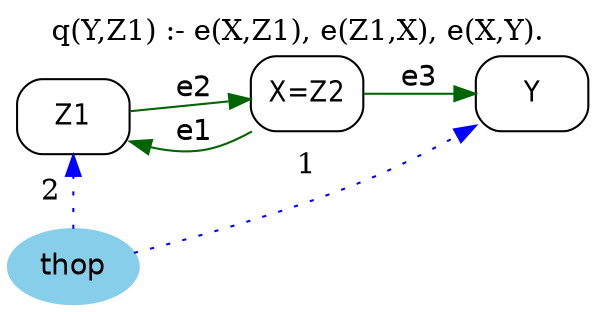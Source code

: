 strict digraph G {
	graph [bb="0,0,269.19,142",
		label="q(Y,Z1) :- e(X,Z1), e(Z1,X), e(X,Y).",
		labelloc=t,
		lheight=0.21,
		lp="134.6,130.5",
		lwidth=2.89,
		rankdir=LR
	];
	node [label="\N"];
	Z1	 [fontname="Helvetica-Narrow",
		height=0.5,
		pos="28.597,90",
		shape=box,
		style=rounded,
		width=0.75];
	X	 [fontname="Helvetica-Narrow",
		height=0.5,
		label="X=Z2",
		pos="136.19,101",
		shape=box,
		style=rounded,
		width=0.75];
	Z1 -> X	 [color=darkgreen,
		fontname=helvetica,
		label=e2,
		lp="83.195,103.5",
		pos="e,109.05,98.225 55.749,92.776 68.874,94.118 84.83,95.749 99.061,97.204"];
	X -> Z1	 [color=darkgreen,
		fontname=helvetica,
		label=e1,
		lp="83.195,82.5",
		pos="e,55.792,77.524 110.08,82.883 104.12,79.631 97.644,76.729 91.195,75 82.984,72.798 74.125,73.23 65.729,74.924"];
	Y	 [fontname="Helvetica-Narrow",
		height=0.5,
		pos="242.19,101",
		shape=box,
		style=rounded,
		width=0.75];
	X -> Y	 [color=darkgreen,
		fontname=helvetica,
		label=e3,
		lp="189.19,108.5",
		pos="e,214.85,101 163.22,101 175.83,101 191.05,101 204.74,101"];
	thop	 [color=skyblue,
		fillcolor=skyblue,
		fontname=helvetica,
		height=0.5,
		pos="28.597,18",
		shape=oval,
		style="filled,rounded",
		width=0.79437];
	thop -> Z1	 [color=blue,
		constraint=false,
		label=2,
		lp="18.097,54",
		pos="e,28.597,71.587 28.597,36.169 28.597,43.869 28.597,53.026 28.597,61.583",
		style=dotted];
	thop -> Y	 [color=blue,
		constraint=false,
		label=1,
		lp="136.19,66.5",
		pos="e,215.04,84.887 55.433,24.538 82.985,31.628 126.85,43.969 163.19,59 177.66,64.981 192.97,72.76 206.23,79.994",
		style=dotted];
}
